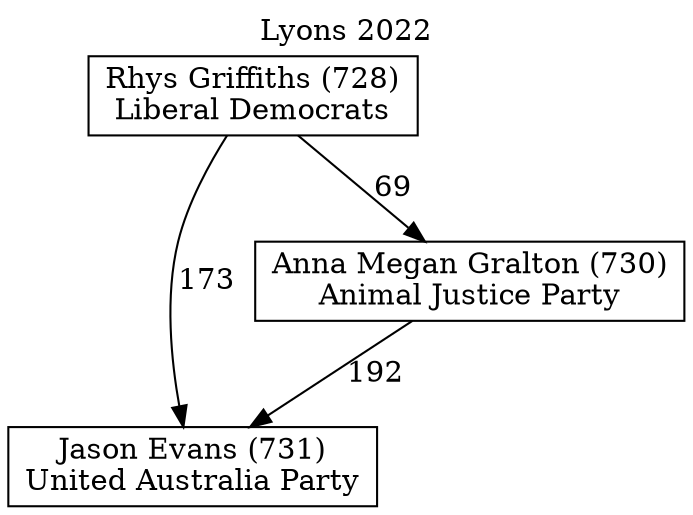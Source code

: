 // House preference flow
digraph "Jason Evans (731)_Lyons_2022" {
	graph [label="Lyons 2022" labelloc=t mclimit=10]
	node [shape=box]
	"Rhys Griffiths (728)" [label="Rhys Griffiths (728)
Liberal Democrats"]
	"Jason Evans (731)" [label="Jason Evans (731)
United Australia Party"]
	"Anna Megan Gralton (730)" [label="Anna Megan Gralton (730)
Animal Justice Party"]
	"Rhys Griffiths (728)" -> "Jason Evans (731)" [label=173]
	"Anna Megan Gralton (730)" -> "Jason Evans (731)" [label=192]
	"Rhys Griffiths (728)" -> "Anna Megan Gralton (730)" [label=69]
}
